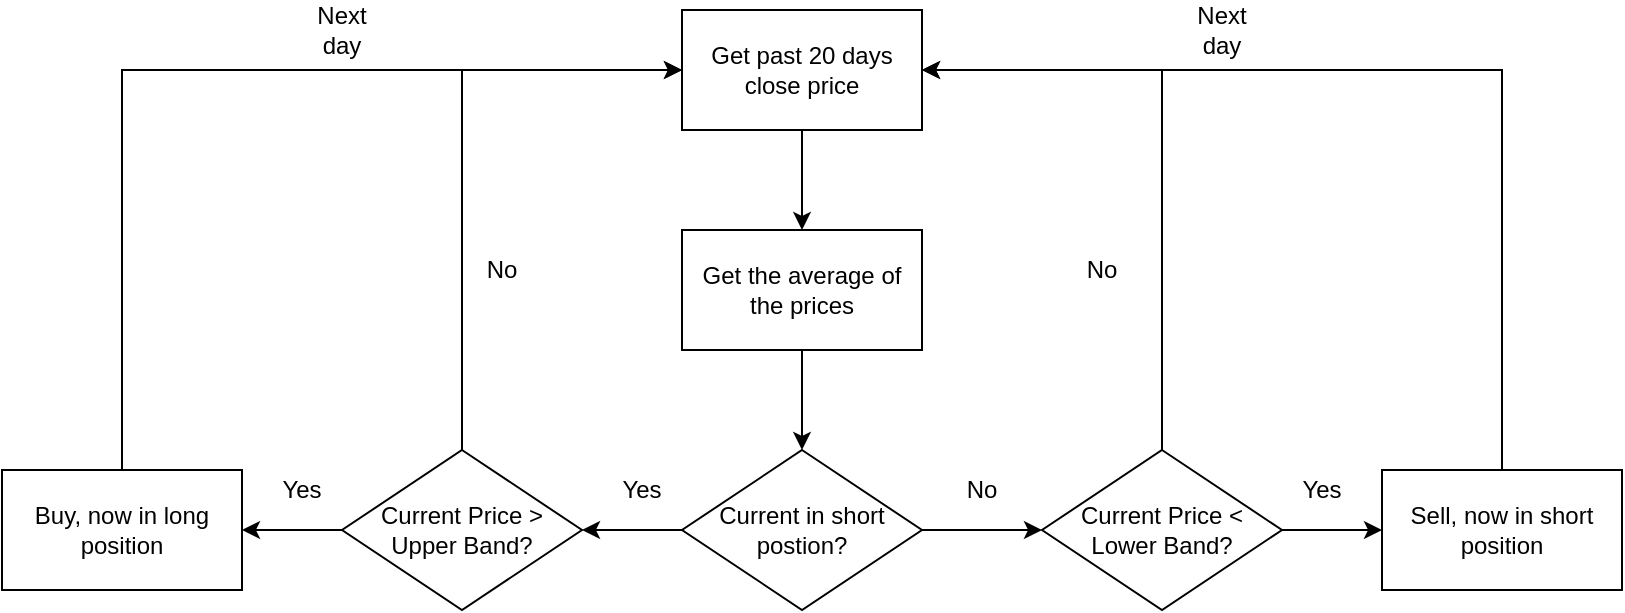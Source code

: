 <mxfile version="13.3.9" type="github"><diagram id="JVKeJQV6ZHFX2iuFDRR9" name="Page-1"><mxGraphModel dx="1038" dy="548" grid="1" gridSize="10" guides="1" tooltips="1" connect="1" arrows="1" fold="1" page="1" pageScale="1" pageWidth="1169" pageHeight="827" math="0" shadow="0"><root><mxCell id="0"/><mxCell id="1" parent="0"/><mxCell id="ROLjgN28cSTTRJVHr07m-10" style="edgeStyle=orthogonalEdgeStyle;rounded=0;orthogonalLoop=1;jettySize=auto;html=1;startArrow=none;startFill=0;" edge="1" parent="1" source="ROLjgN28cSTTRJVHr07m-8"><mxGeometry relative="1" as="geometry"><mxPoint x="460" y="190" as="targetPoint"/></mxGeometry></mxCell><mxCell id="ROLjgN28cSTTRJVHr07m-8" value="Get past 20 days close price" style="rounded=0;whiteSpace=wrap;html=1;" vertex="1" parent="1"><mxGeometry x="400" y="80" width="120" height="60" as="geometry"/></mxCell><mxCell id="ROLjgN28cSTTRJVHr07m-12" style="edgeStyle=orthogonalEdgeStyle;rounded=0;orthogonalLoop=1;jettySize=auto;html=1;exitX=0.5;exitY=1;exitDx=0;exitDy=0;startArrow=none;startFill=0;" edge="1" parent="1" source="ROLjgN28cSTTRJVHr07m-11"><mxGeometry relative="1" as="geometry"><mxPoint x="460" y="300" as="targetPoint"/></mxGeometry></mxCell><mxCell id="ROLjgN28cSTTRJVHr07m-11" value="Get the average of the prices" style="rounded=0;whiteSpace=wrap;html=1;" vertex="1" parent="1"><mxGeometry x="400" y="190" width="120" height="60" as="geometry"/></mxCell><mxCell id="ROLjgN28cSTTRJVHr07m-15" style="edgeStyle=orthogonalEdgeStyle;rounded=0;orthogonalLoop=1;jettySize=auto;html=1;exitX=0;exitY=0.5;exitDx=0;exitDy=0;startArrow=none;startFill=0;entryX=1;entryY=0.5;entryDx=0;entryDy=0;" edge="1" parent="1" source="ROLjgN28cSTTRJVHr07m-14" target="ROLjgN28cSTTRJVHr07m-17"><mxGeometry relative="1" as="geometry"><mxPoint x="460" y="430" as="targetPoint"/></mxGeometry></mxCell><mxCell id="ROLjgN28cSTTRJVHr07m-24" style="edgeStyle=orthogonalEdgeStyle;rounded=0;orthogonalLoop=1;jettySize=auto;html=1;exitX=1;exitY=0.5;exitDx=0;exitDy=0;startArrow=none;startFill=0;" edge="1" parent="1" source="ROLjgN28cSTTRJVHr07m-14"><mxGeometry relative="1" as="geometry"><mxPoint x="580" y="340" as="targetPoint"/></mxGeometry></mxCell><mxCell id="ROLjgN28cSTTRJVHr07m-14" value="Current in short postion?" style="rhombus;whiteSpace=wrap;html=1;" vertex="1" parent="1"><mxGeometry x="400" y="300" width="120" height="80" as="geometry"/></mxCell><mxCell id="ROLjgN28cSTTRJVHr07m-18" style="edgeStyle=orthogonalEdgeStyle;rounded=0;orthogonalLoop=1;jettySize=auto;html=1;startArrow=none;startFill=0;entryX=1;entryY=0.5;entryDx=0;entryDy=0;" edge="1" parent="1" source="ROLjgN28cSTTRJVHr07m-17" target="ROLjgN28cSTTRJVHr07m-22"><mxGeometry relative="1" as="geometry"><mxPoint x="150" y="480" as="targetPoint"/></mxGeometry></mxCell><mxCell id="ROLjgN28cSTTRJVHr07m-21" style="edgeStyle=orthogonalEdgeStyle;rounded=0;orthogonalLoop=1;jettySize=auto;html=1;exitX=0.5;exitY=0;exitDx=0;exitDy=0;startArrow=none;startFill=0;entryX=0;entryY=0.5;entryDx=0;entryDy=0;" edge="1" parent="1" source="ROLjgN28cSTTRJVHr07m-17" target="ROLjgN28cSTTRJVHr07m-8"><mxGeometry relative="1" as="geometry"><mxPoint x="340" y="470" as="targetPoint"/><Array as="points"><mxPoint x="290" y="110"/></Array></mxGeometry></mxCell><mxCell id="ROLjgN28cSTTRJVHr07m-17" value="Current Price &amp;gt;&lt;br&gt;Upper Band?" style="rhombus;whiteSpace=wrap;html=1;" vertex="1" parent="1"><mxGeometry x="230" y="300" width="120" height="80" as="geometry"/></mxCell><mxCell id="ROLjgN28cSTTRJVHr07m-28" style="edgeStyle=orthogonalEdgeStyle;rounded=0;orthogonalLoop=1;jettySize=auto;html=1;exitX=0.5;exitY=0;exitDx=0;exitDy=0;entryX=0;entryY=0.5;entryDx=0;entryDy=0;startArrow=none;startFill=0;" edge="1" parent="1" source="ROLjgN28cSTTRJVHr07m-22" target="ROLjgN28cSTTRJVHr07m-8"><mxGeometry relative="1" as="geometry"><Array as="points"><mxPoint x="120" y="110"/></Array></mxGeometry></mxCell><mxCell id="ROLjgN28cSTTRJVHr07m-22" value="Buy, now in long position" style="rounded=0;whiteSpace=wrap;html=1;" vertex="1" parent="1"><mxGeometry x="60" y="310" width="120" height="60" as="geometry"/></mxCell><mxCell id="ROLjgN28cSTTRJVHr07m-23" value="Next day" style="text;html=1;strokeColor=none;fillColor=none;align=center;verticalAlign=middle;whiteSpace=wrap;rounded=0;" vertex="1" parent="1"><mxGeometry x="210" y="80" width="40" height="20" as="geometry"/></mxCell><mxCell id="ROLjgN28cSTTRJVHr07m-26" style="edgeStyle=orthogonalEdgeStyle;rounded=0;orthogonalLoop=1;jettySize=auto;html=1;exitX=1;exitY=0.5;exitDx=0;exitDy=0;startArrow=none;startFill=0;" edge="1" parent="1" source="ROLjgN28cSTTRJVHr07m-25"><mxGeometry relative="1" as="geometry"><mxPoint x="750" y="340" as="targetPoint"/></mxGeometry></mxCell><mxCell id="ROLjgN28cSTTRJVHr07m-34" style="edgeStyle=orthogonalEdgeStyle;rounded=0;orthogonalLoop=1;jettySize=auto;html=1;entryX=1;entryY=0.5;entryDx=0;entryDy=0;startArrow=none;startFill=0;" edge="1" parent="1" source="ROLjgN28cSTTRJVHr07m-25" target="ROLjgN28cSTTRJVHr07m-8"><mxGeometry relative="1" as="geometry"><Array as="points"><mxPoint x="640" y="110"/></Array></mxGeometry></mxCell><mxCell id="ROLjgN28cSTTRJVHr07m-25" value="Current Price &amp;lt;&lt;br&gt;Lower Band?" style="rhombus;whiteSpace=wrap;html=1;" vertex="1" parent="1"><mxGeometry x="580" y="300" width="120" height="80" as="geometry"/></mxCell><mxCell id="ROLjgN28cSTTRJVHr07m-36" style="edgeStyle=orthogonalEdgeStyle;rounded=0;orthogonalLoop=1;jettySize=auto;html=1;exitX=0.5;exitY=0;exitDx=0;exitDy=0;entryX=1;entryY=0.5;entryDx=0;entryDy=0;startArrow=none;startFill=0;" edge="1" parent="1" source="ROLjgN28cSTTRJVHr07m-27" target="ROLjgN28cSTTRJVHr07m-8"><mxGeometry relative="1" as="geometry"/></mxCell><mxCell id="ROLjgN28cSTTRJVHr07m-27" value="Sell, now in short position" style="rounded=0;whiteSpace=wrap;html=1;" vertex="1" parent="1"><mxGeometry x="750" y="310" width="120" height="60" as="geometry"/></mxCell><mxCell id="ROLjgN28cSTTRJVHr07m-29" value="Yes" style="text;html=1;strokeColor=none;fillColor=none;align=center;verticalAlign=middle;whiteSpace=wrap;rounded=0;" vertex="1" parent="1"><mxGeometry x="360" y="310" width="40" height="20" as="geometry"/></mxCell><mxCell id="ROLjgN28cSTTRJVHr07m-30" value="Yes" style="text;html=1;strokeColor=none;fillColor=none;align=center;verticalAlign=middle;whiteSpace=wrap;rounded=0;" vertex="1" parent="1"><mxGeometry x="190" y="310" width="40" height="20" as="geometry"/></mxCell><mxCell id="ROLjgN28cSTTRJVHr07m-31" value="No" style="text;html=1;strokeColor=none;fillColor=none;align=center;verticalAlign=middle;whiteSpace=wrap;rounded=0;" vertex="1" parent="1"><mxGeometry x="290" y="200" width="40" height="20" as="geometry"/></mxCell><mxCell id="ROLjgN28cSTTRJVHr07m-32" value="No" style="text;html=1;strokeColor=none;fillColor=none;align=center;verticalAlign=middle;whiteSpace=wrap;rounded=0;" vertex="1" parent="1"><mxGeometry x="530" y="310" width="40" height="20" as="geometry"/></mxCell><mxCell id="ROLjgN28cSTTRJVHr07m-33" value="Yes" style="text;html=1;strokeColor=none;fillColor=none;align=center;verticalAlign=middle;whiteSpace=wrap;rounded=0;" vertex="1" parent="1"><mxGeometry x="700" y="310" width="40" height="20" as="geometry"/></mxCell><mxCell id="ROLjgN28cSTTRJVHr07m-35" value="No" style="text;html=1;strokeColor=none;fillColor=none;align=center;verticalAlign=middle;whiteSpace=wrap;rounded=0;" vertex="1" parent="1"><mxGeometry x="590" y="200" width="40" height="20" as="geometry"/></mxCell><mxCell id="ROLjgN28cSTTRJVHr07m-37" value="Next day" style="text;html=1;strokeColor=none;fillColor=none;align=center;verticalAlign=middle;whiteSpace=wrap;rounded=0;" vertex="1" parent="1"><mxGeometry x="650" y="80" width="40" height="20" as="geometry"/></mxCell></root></mxGraphModel></diagram></mxfile>